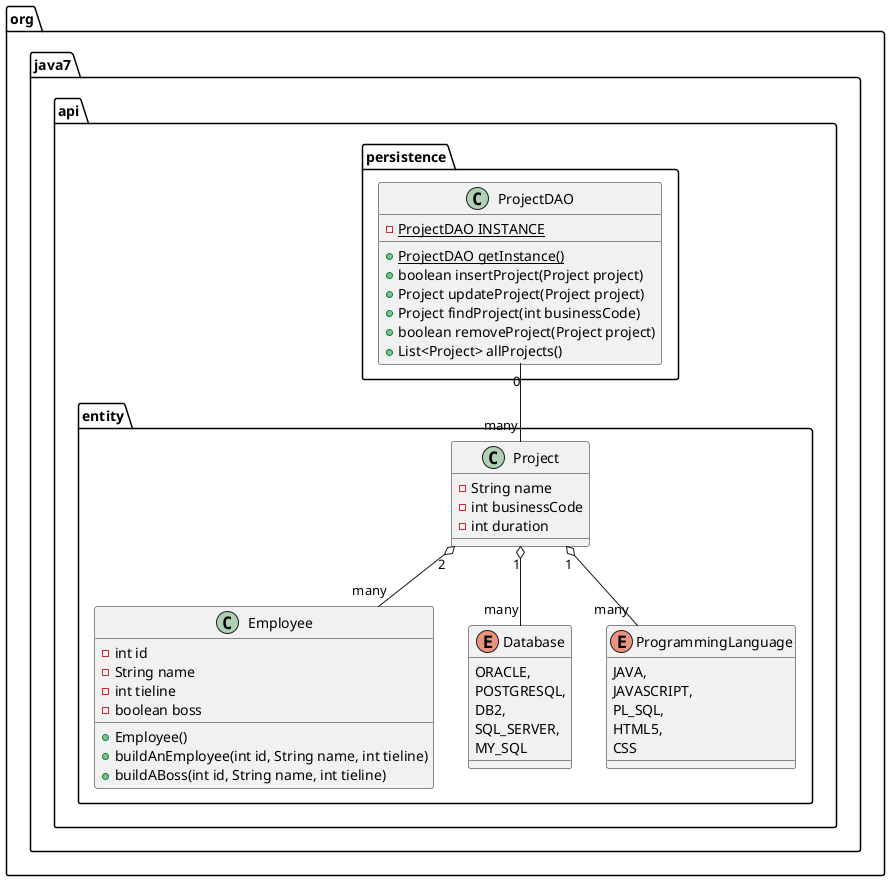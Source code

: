 @startuml

package org.java7.api {

    package entity {

        class Project {
            - String name
            - int businessCode
            - int duration
        }

        class Employee {
            - int id
            - String name
            - int tieline
            - boolean boss
            + Employee()
            + buildAnEmployee(int id, String name, int tieline)
            + buildABoss(int id, String name, int tieline)
        }

        enum Database {
            ORACLE,
            POSTGRESQL,
            DB2,
            SQL_SERVER,
            MY_SQL
        }

        enum ProgrammingLanguage {
            JAVA,
            JAVASCRIPT,
            PL_SQL,
            HTML5,
            CSS
        }

        Project "2" o-- "many" Employee
        Project "1" o-- "many" Database
        Project "1" o-- "many" ProgrammingLanguage

    }

    package persistence {

        class ProjectDAO {
            - {static} ProjectDAO INSTANCE
            + {static} ProjectDAO getInstance()
            + boolean insertProject(Project project)
            + Project updateProject(Project project)
            + Project findProject(int businessCode)
            + boolean removeProject(Project project)
            + List<Project> allProjects()
        }

        ProjectDAO "0" -- "many" Project

    }

}

@enduml


